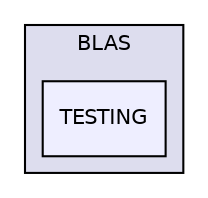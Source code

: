 digraph "libs/lapack-3.6.0/BLAS/TESTING" {
  compound=true
  node [ fontsize="10", fontname="Helvetica"];
  edge [ labelfontsize="10", labelfontname="Helvetica"];
  subgraph clusterdir_1766f0118d90bd41d6770309cf44e4d5 {
    graph [ bgcolor="#ddddee", pencolor="black", label="BLAS" fontname="Helvetica", fontsize="10", URL="dir_1766f0118d90bd41d6770309cf44e4d5.html"]
  dir_7472a747b431d817e2c38d09977dbdc1 [shape=box, label="TESTING", style="filled", fillcolor="#eeeeff", pencolor="black", URL="dir_7472a747b431d817e2c38d09977dbdc1.html"];
  }
}
